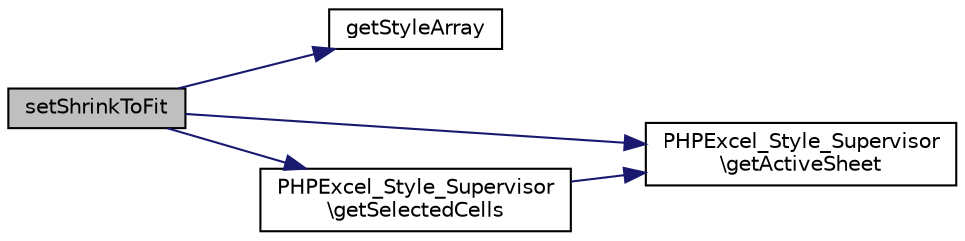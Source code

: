 digraph "setShrinkToFit"
{
  edge [fontname="Helvetica",fontsize="10",labelfontname="Helvetica",labelfontsize="10"];
  node [fontname="Helvetica",fontsize="10",shape=record];
  rankdir="LR";
  Node116 [label="setShrinkToFit",height=0.2,width=0.4,color="black", fillcolor="grey75", style="filled", fontcolor="black"];
  Node116 -> Node117 [color="midnightblue",fontsize="10",style="solid",fontname="Helvetica"];
  Node117 [label="getStyleArray",height=0.2,width=0.4,color="black", fillcolor="white", style="filled",URL="$class_p_h_p_excel___style___alignment.html#af6c54f6a9dcec97e4b2e1bf4fb4d9092"];
  Node116 -> Node118 [color="midnightblue",fontsize="10",style="solid",fontname="Helvetica"];
  Node118 [label="PHPExcel_Style_Supervisor\l\\getActiveSheet",height=0.2,width=0.4,color="black", fillcolor="white", style="filled",URL="$class_p_h_p_excel___style___supervisor.html#aec8f52691db1a69bb76b089bdae0c8e6"];
  Node116 -> Node119 [color="midnightblue",fontsize="10",style="solid",fontname="Helvetica"];
  Node119 [label="PHPExcel_Style_Supervisor\l\\getSelectedCells",height=0.2,width=0.4,color="black", fillcolor="white", style="filled",URL="$class_p_h_p_excel___style___supervisor.html#ab17aa77ef10e750a08120fbf6f965eb2"];
  Node119 -> Node118 [color="midnightblue",fontsize="10",style="solid",fontname="Helvetica"];
}
